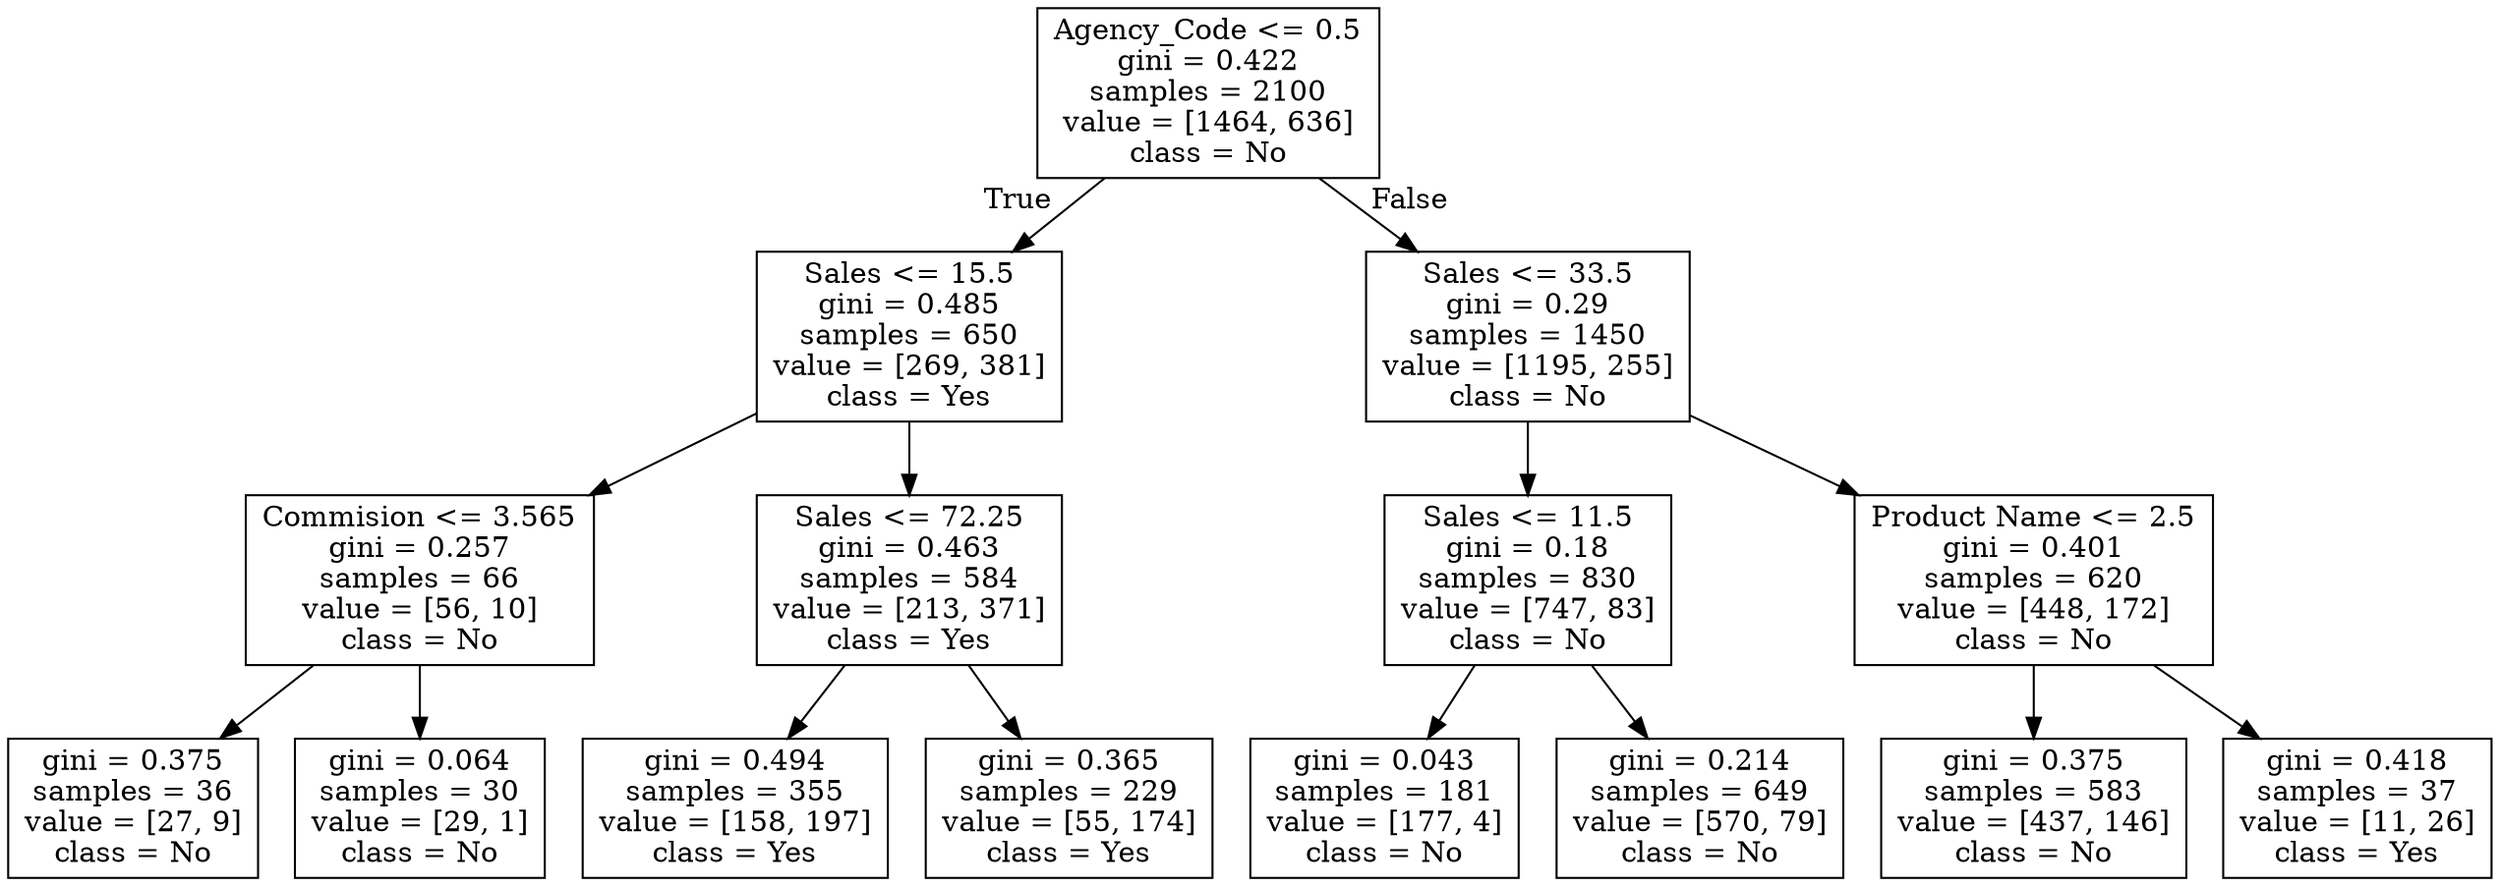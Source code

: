 digraph Tree {
node [shape=box] ;
0 [label="Agency_Code <= 0.5\ngini = 0.422\nsamples = 2100\nvalue = [1464, 636]\nclass = No"] ;
1 [label="Sales <= 15.5\ngini = 0.485\nsamples = 650\nvalue = [269, 381]\nclass = Yes"] ;
0 -> 1 [labeldistance=2.5, labelangle=45, headlabel="True"] ;
2 [label="Commision <= 3.565\ngini = 0.257\nsamples = 66\nvalue = [56, 10]\nclass = No"] ;
1 -> 2 ;
3 [label="gini = 0.375\nsamples = 36\nvalue = [27, 9]\nclass = No"] ;
2 -> 3 ;
4 [label="gini = 0.064\nsamples = 30\nvalue = [29, 1]\nclass = No"] ;
2 -> 4 ;
5 [label="Sales <= 72.25\ngini = 0.463\nsamples = 584\nvalue = [213, 371]\nclass = Yes"] ;
1 -> 5 ;
6 [label="gini = 0.494\nsamples = 355\nvalue = [158, 197]\nclass = Yes"] ;
5 -> 6 ;
7 [label="gini = 0.365\nsamples = 229\nvalue = [55, 174]\nclass = Yes"] ;
5 -> 7 ;
8 [label="Sales <= 33.5\ngini = 0.29\nsamples = 1450\nvalue = [1195, 255]\nclass = No"] ;
0 -> 8 [labeldistance=2.5, labelangle=-45, headlabel="False"] ;
9 [label="Sales <= 11.5\ngini = 0.18\nsamples = 830\nvalue = [747, 83]\nclass = No"] ;
8 -> 9 ;
10 [label="gini = 0.043\nsamples = 181\nvalue = [177, 4]\nclass = No"] ;
9 -> 10 ;
11 [label="gini = 0.214\nsamples = 649\nvalue = [570, 79]\nclass = No"] ;
9 -> 11 ;
12 [label="Product Name <= 2.5\ngini = 0.401\nsamples = 620\nvalue = [448, 172]\nclass = No"] ;
8 -> 12 ;
13 [label="gini = 0.375\nsamples = 583\nvalue = [437, 146]\nclass = No"] ;
12 -> 13 ;
14 [label="gini = 0.418\nsamples = 37\nvalue = [11, 26]\nclass = Yes"] ;
12 -> 14 ;
}